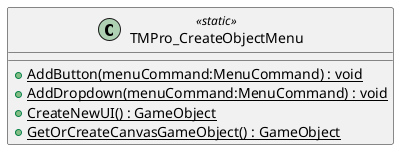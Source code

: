 @startuml
class TMPro_CreateObjectMenu <<static>> {
    + {static} AddButton(menuCommand:MenuCommand) : void
    + {static} AddDropdown(menuCommand:MenuCommand) : void
    + {static} CreateNewUI() : GameObject
    + {static} GetOrCreateCanvasGameObject() : GameObject
}
@enduml
